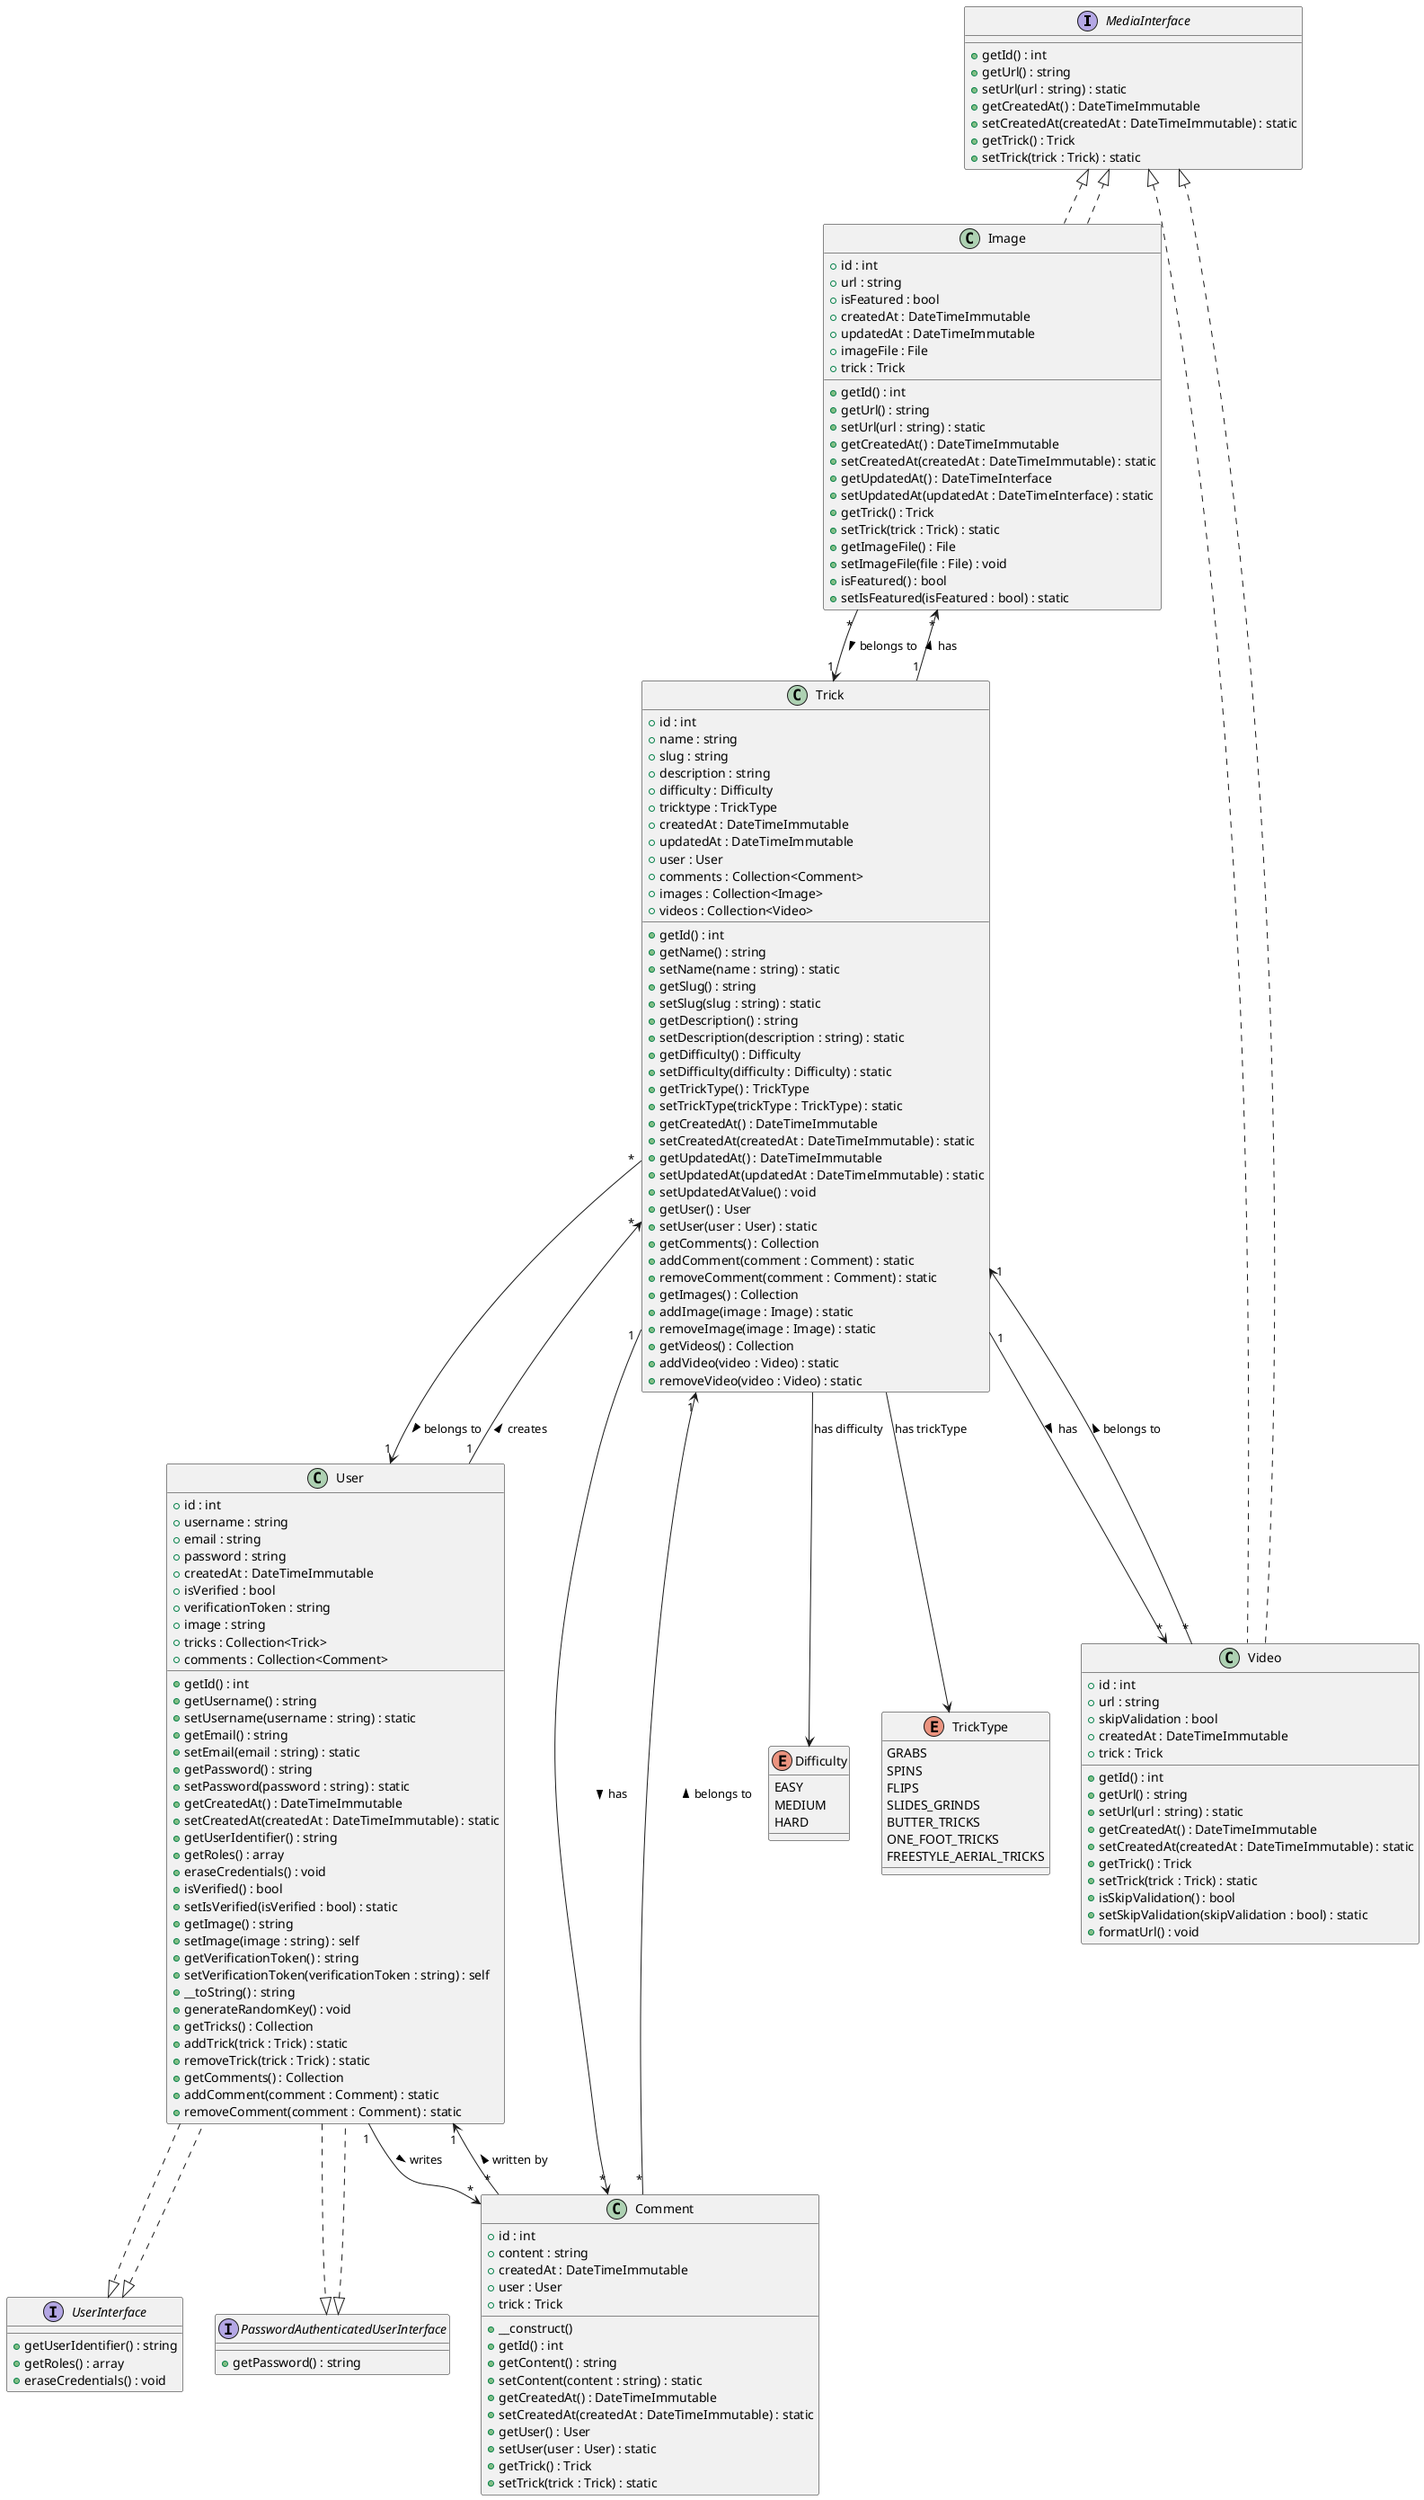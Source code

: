 @startuml
' Interfaces
interface MediaInterface {
  +getId() : int
  +getUrl() : string
  +setUrl(url : string) : static
  +getCreatedAt() : DateTimeImmutable
  +setCreatedAt(createdAt : DateTimeImmutable) : static
  +getTrick() : Trick
  +setTrick(trick : Trick) : static
}

interface UserInterface {
  +getUserIdentifier() : string
  +getRoles() : array
  +eraseCredentials() : void
}

interface PasswordAuthenticatedUserInterface {
  +getPassword() : string
}

' Enums
enum Difficulty {
  EASY
  MEDIUM
  HARD
}

enum TrickType {
  GRABS
  SPINS
  FLIPS
  SLIDES_GRINDS
  BUTTER_TRICKS
  ONE_FOOT_TRICKS
  FREESTYLE_AERIAL_TRICKS
}

' Classes
class User implements UserInterface, PasswordAuthenticatedUserInterface {
  +id : int
  +username : string
  +email : string
  +password : string
  +createdAt : DateTimeImmutable
  +isVerified : bool
  +verificationToken : string
  +image : string
  +tricks : Collection<Trick>
  +comments : Collection<Comment>
  +getId() : int
  +getUsername() : string
  +setUsername(username : string) : static
  +getEmail() : string
  +setEmail(email : string) : static
  +getPassword() : string
  +setPassword(password : string) : static
  +getCreatedAt() : DateTimeImmutable
  +setCreatedAt(createdAt : DateTimeImmutable) : static
  +getUserIdentifier() : string
  +getRoles() : array
  +eraseCredentials() : void
  +isVerified() : bool
  +setIsVerified(isVerified : bool) : static
  +getImage() : string
  +setImage(image : string) : self
  +getVerificationToken() : string
  +setVerificationToken(verificationToken : string) : self
  +__toString() : string
  +generateRandomKey() : void
  +getTricks() : Collection
  +addTrick(trick : Trick) : static
  +removeTrick(trick : Trick) : static
  +getComments() : Collection
  +addComment(comment : Comment) : static
  +removeComment(comment : Comment) : static
}

class Trick {
  +id : int
  +name : string
  +slug : string
  +description : string
  +difficulty : Difficulty
  +tricktype : TrickType
  +createdAt : DateTimeImmutable
  +updatedAt : DateTimeImmutable
  +user : User
  +comments : Collection<Comment>
  +images : Collection<Image>
  +videos : Collection<Video>
  +getId() : int
  +getName() : string
  +setName(name : string) : static
  +getSlug() : string
  +setSlug(slug : string) : static
  +getDescription() : string
  +setDescription(description : string) : static
  +getDifficulty() : Difficulty
  +setDifficulty(difficulty : Difficulty) : static
  +getTrickType() : TrickType
  +setTrickType(trickType : TrickType) : static
  +getCreatedAt() : DateTimeImmutable
  +setCreatedAt(createdAt : DateTimeImmutable) : static
  +getUpdatedAt() : DateTimeImmutable
  +setUpdatedAt(updatedAt : DateTimeImmutable) : static
  +setUpdatedAtValue() : void
  +getUser() : User
  +setUser(user : User) : static
  +getComments() : Collection
  +addComment(comment : Comment) : static
  +removeComment(comment : Comment) : static
  +getImages() : Collection
  +addImage(image : Image) : static
  +removeImage(image : Image) : static
  +getVideos() : Collection
  +addVideo(video : Video) : static
  +removeVideo(video : Video) : static
}

class Comment {
  +id : int
  +content : string
  +createdAt : DateTimeImmutable
  +user : User
  +trick : Trick
  +__construct()
  +getId() : int
  +getContent() : string
  +setContent(content : string) : static
  +getCreatedAt() : DateTimeImmutable
  +setCreatedAt(createdAt : DateTimeImmutable) : static
  +getUser() : User
  +setUser(user : User) : static
  +getTrick() : Trick
  +setTrick(trick : Trick) : static
}

class Image implements MediaInterface {
  +id : int
  +url : string
  +isFeatured : bool
  +createdAt : DateTimeImmutable
  +updatedAt : DateTimeImmutable
  +imageFile : File
  +trick : Trick
  +getId() : int
  +getUrl() : string
  +setUrl(url : string) : static
  +getCreatedAt() : DateTimeImmutable
  +setCreatedAt(createdAt : DateTimeImmutable) : static
  +getUpdatedAt() : DateTimeInterface
  +setUpdatedAt(updatedAt : DateTimeInterface) : static
  +getTrick() : Trick
  +setTrick(trick : Trick) : static
  +getImageFile() : File
  +setImageFile(file : File) : void
  +isFeatured() : bool
  +setIsFeatured(isFeatured : bool) : static
}

class Video implements MediaInterface {
  +id : int
  +url : string
  +skipValidation : bool
  +createdAt : DateTimeImmutable
  +trick : Trick
  +getId() : int
  +getUrl() : string
  +setUrl(url : string) : static
  +getCreatedAt() : DateTimeImmutable
  +setCreatedAt(createdAt : DateTimeImmutable) : static
  +getTrick() : Trick
  +setTrick(trick : Trick) : static
  +isSkipValidation() : bool
  +setSkipValidation(skipValidation : bool) : static
  +formatUrl() : void
}

' Relationships
User "1" --> "*" Trick : creates >
User "1" --> "*" Comment : writes >

Trick "*" --> "1" User : belongs to >
Trick "1" --> "*" Comment : has >
Trick "1" --> "*" Image : has >
Trick "1" --> "*" Video : has >
Trick --> Difficulty : has difficulty
Trick --> TrickType : has trickType

Comment "*" --> "1" Trick : belongs to >
Comment "*" --> "1" User : written by >

Image "*" --> "1" Trick : belongs to >
Video "*" --> "1" Trick : belongs to >

' Interface implementations
Image ..|> MediaInterface
Video ..|> MediaInterface
User ..|> UserInterface
User ..|> PasswordAuthenticatedUserInterface

@enduml
